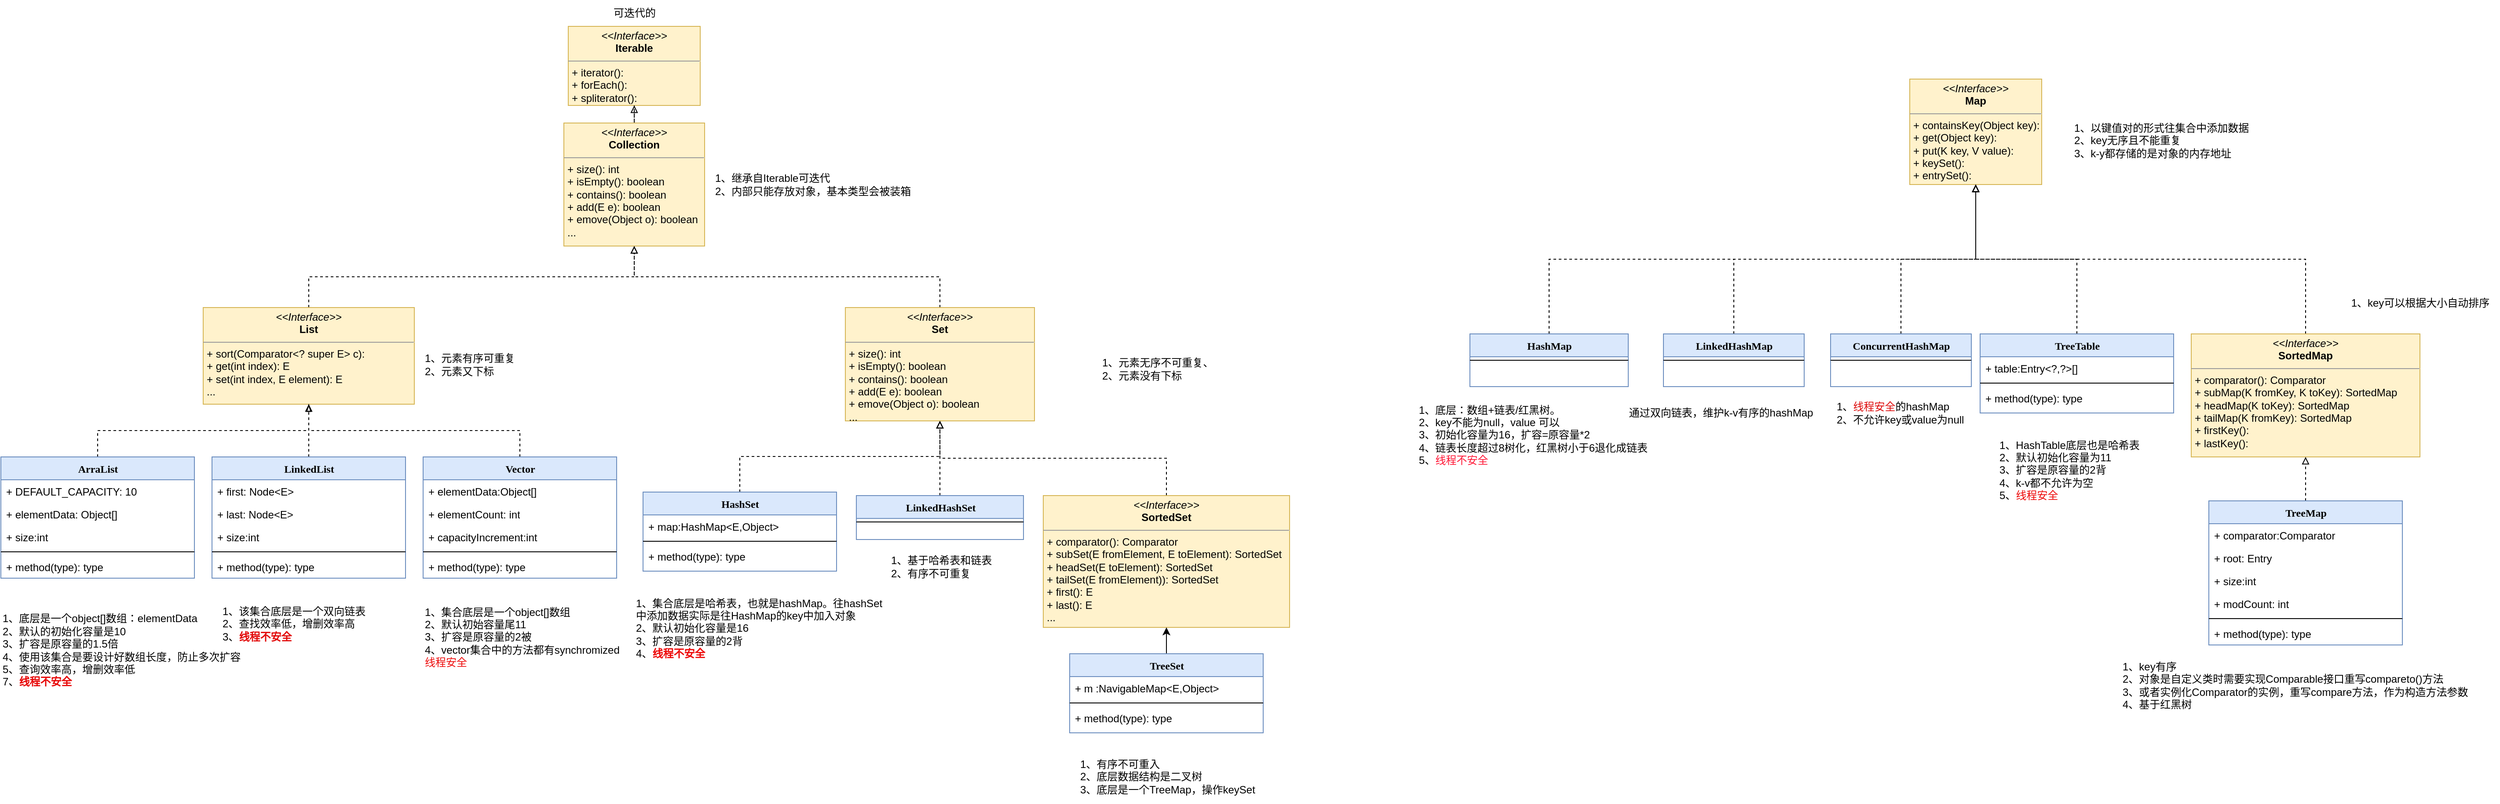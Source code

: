 <mxfile version="26.2.2">
  <diagram name="Page-1" id="6133507b-19e7-1e82-6fc7-422aa6c4b21f">
    <mxGraphModel dx="1428" dy="875" grid="1" gridSize="10" guides="1" tooltips="1" connect="1" arrows="1" fold="1" page="1" pageScale="1" pageWidth="3300" pageHeight="2339" background="none" math="0" shadow="0">
      <root>
        <mxCell id="0" />
        <mxCell id="1" parent="0" />
        <mxCell id="b94bc138ca980ef-1" value="&lt;p style=&quot;margin:0px;margin-top:4px;text-align:center;&quot;&gt;&lt;i&gt;&amp;lt;&amp;lt;Interface&amp;gt;&amp;gt;&lt;/i&gt;&lt;br&gt;&lt;b&gt;Iterable&lt;/b&gt;&lt;/p&gt;&lt;hr size=&quot;1&quot;&gt;&lt;p style=&quot;margin:0px;margin-left:4px;&quot;&gt;+ iterator():&amp;nbsp;&lt;br&gt;+ forEach():&amp;nbsp;&lt;/p&gt;&lt;p style=&quot;margin:0px;margin-left:4px;&quot;&gt;+ spliterator():&amp;nbsp;&lt;/p&gt;" style="verticalAlign=top;align=left;overflow=fill;fontSize=12;fontFamily=Helvetica;html=1;rounded=0;shadow=0;comic=0;labelBackgroundColor=none;strokeWidth=1;fillColor=#fff2cc;strokeColor=#d6b656;" parent="1" vertex="1">
          <mxGeometry x="695" y="130" width="150" height="90" as="geometry" />
        </mxCell>
        <mxCell id="3D61OEpYHQfKKpZtjFnI-2" value="可迭代的" style="text;html=1;align=center;verticalAlign=middle;resizable=0;points=[];autosize=1;strokeColor=none;fillColor=none;" vertex="1" parent="1">
          <mxGeometry x="735" y="100" width="70" height="30" as="geometry" />
        </mxCell>
        <mxCell id="3D61OEpYHQfKKpZtjFnI-4" style="edgeStyle=orthogonalEdgeStyle;rounded=0;orthogonalLoop=1;jettySize=auto;html=1;entryX=0.5;entryY=1;entryDx=0;entryDy=0;dashed=1;endArrow=block;endFill=0;" edge="1" parent="1" source="3D61OEpYHQfKKpZtjFnI-3" target="b94bc138ca980ef-1">
          <mxGeometry relative="1" as="geometry" />
        </mxCell>
        <mxCell id="3D61OEpYHQfKKpZtjFnI-3" value="&lt;p style=&quot;margin:0px;margin-top:4px;text-align:center;&quot;&gt;&lt;i&gt;&amp;lt;&amp;lt;Interface&amp;gt;&amp;gt;&lt;/i&gt;&lt;br&gt;&lt;b&gt;Collection&lt;/b&gt;&lt;/p&gt;&lt;hr size=&quot;1&quot;&gt;&lt;p style=&quot;margin:0px;margin-left:4px;&quot;&gt;&lt;span style=&quot;background-color: transparent; color: light-dark(rgb(0, 0, 0), rgb(255, 255, 255));&quot;&gt;+&amp;nbsp;size(): int&lt;/span&gt;&lt;/p&gt;&lt;p style=&quot;margin: 0px 0px 0px 4px;&quot;&gt;+&amp;nbsp;isEmpty(): boolean&lt;/p&gt;&lt;p style=&quot;margin: 0px 0px 0px 4px;&quot;&gt;+&amp;nbsp;contains():&amp;nbsp;&lt;span style=&quot;background-color: transparent; color: light-dark(rgb(0, 0, 0), rgb(255, 255, 255));&quot;&gt;boolean&lt;/span&gt;&lt;/p&gt;&lt;p style=&quot;margin: 0px 0px 0px 4px;&quot;&gt;+&amp;nbsp;add(E e):&amp;nbsp;boolean&lt;/p&gt;&lt;p style=&quot;margin: 0px 0px 0px 4px;&quot;&gt;+&amp;nbsp;emove(Object o):&amp;nbsp;boolean&lt;/p&gt;&lt;p style=&quot;margin: 0px 0px 0px 4px;&quot;&gt;...&lt;/p&gt;" style="verticalAlign=top;align=left;overflow=fill;fontSize=12;fontFamily=Helvetica;html=1;rounded=0;shadow=0;comic=0;labelBackgroundColor=none;strokeWidth=1;fillColor=#fff2cc;strokeColor=#d6b656;" vertex="1" parent="1">
          <mxGeometry x="690" y="240" width="160" height="140" as="geometry" />
        </mxCell>
        <mxCell id="3D61OEpYHQfKKpZtjFnI-53" style="edgeStyle=orthogonalEdgeStyle;rounded=0;orthogonalLoop=1;jettySize=auto;html=1;exitX=0.5;exitY=0;exitDx=0;exitDy=0;entryX=0.5;entryY=1;entryDx=0;entryDy=0;dashed=1;endArrow=block;endFill=0;" edge="1" parent="1" source="3D61OEpYHQfKKpZtjFnI-6" target="3D61OEpYHQfKKpZtjFnI-3">
          <mxGeometry relative="1" as="geometry" />
        </mxCell>
        <mxCell id="3D61OEpYHQfKKpZtjFnI-6" value="&lt;p style=&quot;margin:0px;margin-top:4px;text-align:center;&quot;&gt;&lt;i&gt;&amp;lt;&amp;lt;Interface&amp;gt;&amp;gt;&lt;/i&gt;&lt;br&gt;&lt;b&gt;List&lt;/b&gt;&lt;/p&gt;&lt;hr size=&quot;1&quot;&gt;&lt;p style=&quot;margin:0px;margin-left:4px;&quot;&gt;&lt;span style=&quot;background-color: transparent; color: light-dark(rgb(0, 0, 0), rgb(255, 255, 255));&quot;&gt;+&amp;nbsp;sort(&lt;/span&gt;&lt;span style=&quot;background-color: transparent;&quot;&gt;Comparator&amp;lt;? super E&amp;gt; c&lt;/span&gt;&lt;span style=&quot;background-color: transparent; color: light-dark(rgb(0, 0, 0), rgb(255, 255, 255));&quot;&gt;):&amp;nbsp;&lt;/span&gt;&lt;/p&gt;&lt;p style=&quot;margin: 0px 0px 0px 4px;&quot;&gt;+&amp;nbsp;get(int index): E&lt;/p&gt;&lt;p style=&quot;margin: 0px 0px 0px 4px;&quot;&gt;+ set(int index, E element):&amp;nbsp;&lt;span style=&quot;background-color: transparent; color: light-dark(rgb(0, 0, 0), rgb(255, 255, 255));&quot;&gt;E&lt;/span&gt;&lt;/p&gt;&lt;p style=&quot;margin: 0px 0px 0px 4px;&quot;&gt;...&lt;/p&gt;" style="verticalAlign=top;align=left;overflow=fill;fontSize=12;fontFamily=Helvetica;html=1;rounded=0;shadow=0;comic=0;labelBackgroundColor=none;strokeWidth=1;fillColor=#fff2cc;strokeColor=#d6b656;" vertex="1" parent="1">
          <mxGeometry x="280" y="450" width="240" height="110" as="geometry" />
        </mxCell>
        <mxCell id="3D61OEpYHQfKKpZtjFnI-50" style="edgeStyle=orthogonalEdgeStyle;rounded=0;orthogonalLoop=1;jettySize=auto;html=1;exitX=0.5;exitY=0;exitDx=0;exitDy=0;dashed=1;endArrow=block;endFill=0;" edge="1" parent="1" source="3D61OEpYHQfKKpZtjFnI-7" target="3D61OEpYHQfKKpZtjFnI-3">
          <mxGeometry relative="1" as="geometry" />
        </mxCell>
        <mxCell id="3D61OEpYHQfKKpZtjFnI-7" value="&lt;p style=&quot;margin:0px;margin-top:4px;text-align:center;&quot;&gt;&lt;i&gt;&amp;lt;&amp;lt;Interface&amp;gt;&amp;gt;&lt;/i&gt;&lt;br&gt;&lt;b&gt;Set&lt;/b&gt;&lt;/p&gt;&lt;hr size=&quot;1&quot;&gt;&lt;p style=&quot;margin: 0px 0px 0px 4px;&quot;&gt;&lt;span style=&quot;background-color: transparent; color: light-dark(rgb(0, 0, 0), rgb(255, 255, 255));&quot;&gt;+&amp;nbsp;size(): int&lt;/span&gt;&lt;/p&gt;&lt;p style=&quot;margin: 0px 0px 0px 4px;&quot;&gt;+&amp;nbsp;isEmpty(): boolean&lt;/p&gt;&lt;p style=&quot;margin: 0px 0px 0px 4px;&quot;&gt;+&amp;nbsp;contains():&amp;nbsp;&lt;span style=&quot;background-color: transparent; color: light-dark(rgb(0, 0, 0), rgb(255, 255, 255));&quot;&gt;boolean&lt;/span&gt;&lt;/p&gt;&lt;p style=&quot;margin: 0px 0px 0px 4px;&quot;&gt;+&amp;nbsp;add(E e):&amp;nbsp;boolean&lt;/p&gt;&lt;p style=&quot;margin: 0px 0px 0px 4px;&quot;&gt;+&amp;nbsp;emove(Object o):&amp;nbsp;boolean&lt;/p&gt;&lt;p style=&quot;margin: 0px 0px 0px 4px;&quot;&gt;...&lt;/p&gt;" style="verticalAlign=top;align=left;overflow=fill;fontSize=12;fontFamily=Helvetica;html=1;rounded=0;shadow=0;comic=0;labelBackgroundColor=none;strokeWidth=1;fillColor=#fff2cc;strokeColor=#d6b656;" vertex="1" parent="1">
          <mxGeometry x="1010" y="450" width="215" height="129" as="geometry" />
        </mxCell>
        <mxCell id="3D61OEpYHQfKKpZtjFnI-64" style="edgeStyle=orthogonalEdgeStyle;rounded=0;orthogonalLoop=1;jettySize=auto;html=1;exitX=0.5;exitY=0;exitDx=0;exitDy=0;entryX=0.5;entryY=1;entryDx=0;entryDy=0;dashed=1;endArrow=blockThin;endFill=0;" edge="1" parent="1" source="3D61OEpYHQfKKpZtjFnI-16" target="3D61OEpYHQfKKpZtjFnI-6">
          <mxGeometry relative="1" as="geometry" />
        </mxCell>
        <mxCell id="3D61OEpYHQfKKpZtjFnI-16" value="ArraList" style="swimlane;html=1;fontStyle=1;align=center;verticalAlign=top;childLayout=stackLayout;horizontal=1;startSize=26;horizontalStack=0;resizeParent=1;resizeLast=0;collapsible=1;marginBottom=0;swimlaneFillColor=#ffffff;rounded=0;shadow=0;comic=0;labelBackgroundColor=none;strokeWidth=1;fillColor=#dae8fc;fontFamily=Verdana;fontSize=12;strokeColor=#6c8ebf;" vertex="1" parent="1">
          <mxGeometry x="50" y="620" width="220" height="138" as="geometry" />
        </mxCell>
        <mxCell id="3D61OEpYHQfKKpZtjFnI-17" value="+ DEFAULT_CAPACITY: 10" style="text;html=1;strokeColor=none;fillColor=none;align=left;verticalAlign=top;spacingLeft=4;spacingRight=4;whiteSpace=wrap;overflow=hidden;rotatable=0;points=[[0,0.5],[1,0.5]];portConstraint=eastwest;" vertex="1" parent="3D61OEpYHQfKKpZtjFnI-16">
          <mxGeometry y="26" width="220" height="26" as="geometry" />
        </mxCell>
        <mxCell id="3D61OEpYHQfKKpZtjFnI-18" value="+ elementData: Object[]" style="text;html=1;strokeColor=none;fillColor=none;align=left;verticalAlign=top;spacingLeft=4;spacingRight=4;whiteSpace=wrap;overflow=hidden;rotatable=0;points=[[0,0.5],[1,0.5]];portConstraint=eastwest;" vertex="1" parent="3D61OEpYHQfKKpZtjFnI-16">
          <mxGeometry y="52" width="220" height="26" as="geometry" />
        </mxCell>
        <mxCell id="3D61OEpYHQfKKpZtjFnI-67" value="+&amp;nbsp;size:int&amp;nbsp;" style="text;html=1;strokeColor=none;fillColor=none;align=left;verticalAlign=top;spacingLeft=4;spacingRight=4;whiteSpace=wrap;overflow=hidden;rotatable=0;points=[[0,0.5],[1,0.5]];portConstraint=eastwest;" vertex="1" parent="3D61OEpYHQfKKpZtjFnI-16">
          <mxGeometry y="78" width="220" height="26" as="geometry" />
        </mxCell>
        <mxCell id="3D61OEpYHQfKKpZtjFnI-19" value="" style="line;html=1;strokeWidth=1;fillColor=none;align=left;verticalAlign=middle;spacingTop=-1;spacingLeft=3;spacingRight=3;rotatable=0;labelPosition=right;points=[];portConstraint=eastwest;" vertex="1" parent="3D61OEpYHQfKKpZtjFnI-16">
          <mxGeometry y="104" width="220" height="8" as="geometry" />
        </mxCell>
        <mxCell id="3D61OEpYHQfKKpZtjFnI-20" value="+ method(type): type" style="text;html=1;strokeColor=none;fillColor=none;align=left;verticalAlign=top;spacingLeft=4;spacingRight=4;whiteSpace=wrap;overflow=hidden;rotatable=0;points=[[0,0.5],[1,0.5]];portConstraint=eastwest;" vertex="1" parent="3D61OEpYHQfKKpZtjFnI-16">
          <mxGeometry y="112" width="220" height="26" as="geometry" />
        </mxCell>
        <mxCell id="3D61OEpYHQfKKpZtjFnI-74" style="edgeStyle=orthogonalEdgeStyle;rounded=0;orthogonalLoop=1;jettySize=auto;html=1;exitX=0.5;exitY=0;exitDx=0;exitDy=0;entryX=0.5;entryY=1;entryDx=0;entryDy=0;dashed=1;endArrow=blockThin;endFill=0;" edge="1" parent="1" source="3D61OEpYHQfKKpZtjFnI-68" target="3D61OEpYHQfKKpZtjFnI-6">
          <mxGeometry relative="1" as="geometry" />
        </mxCell>
        <mxCell id="3D61OEpYHQfKKpZtjFnI-68" value="LinkedList" style="swimlane;html=1;fontStyle=1;align=center;verticalAlign=top;childLayout=stackLayout;horizontal=1;startSize=26;horizontalStack=0;resizeParent=1;resizeLast=0;collapsible=1;marginBottom=0;swimlaneFillColor=#ffffff;rounded=0;shadow=0;comic=0;labelBackgroundColor=none;strokeWidth=1;fillColor=#dae8fc;fontFamily=Verdana;fontSize=12;strokeColor=#6c8ebf;" vertex="1" parent="1">
          <mxGeometry x="290" y="620" width="220" height="138" as="geometry" />
        </mxCell>
        <mxCell id="3D61OEpYHQfKKpZtjFnI-69" value="+ first: Node&amp;lt;E&amp;gt;" style="text;html=1;strokeColor=none;fillColor=none;align=left;verticalAlign=top;spacingLeft=4;spacingRight=4;whiteSpace=wrap;overflow=hidden;rotatable=0;points=[[0,0.5],[1,0.5]];portConstraint=eastwest;" vertex="1" parent="3D61OEpYHQfKKpZtjFnI-68">
          <mxGeometry y="26" width="220" height="26" as="geometry" />
        </mxCell>
        <mxCell id="3D61OEpYHQfKKpZtjFnI-70" value="+ last: Node&amp;lt;E&amp;gt;" style="text;html=1;strokeColor=none;fillColor=none;align=left;verticalAlign=top;spacingLeft=4;spacingRight=4;whiteSpace=wrap;overflow=hidden;rotatable=0;points=[[0,0.5],[1,0.5]];portConstraint=eastwest;" vertex="1" parent="3D61OEpYHQfKKpZtjFnI-68">
          <mxGeometry y="52" width="220" height="26" as="geometry" />
        </mxCell>
        <mxCell id="3D61OEpYHQfKKpZtjFnI-71" value="+&amp;nbsp;size:int&amp;nbsp;" style="text;html=1;strokeColor=none;fillColor=none;align=left;verticalAlign=top;spacingLeft=4;spacingRight=4;whiteSpace=wrap;overflow=hidden;rotatable=0;points=[[0,0.5],[1,0.5]];portConstraint=eastwest;" vertex="1" parent="3D61OEpYHQfKKpZtjFnI-68">
          <mxGeometry y="78" width="220" height="26" as="geometry" />
        </mxCell>
        <mxCell id="3D61OEpYHQfKKpZtjFnI-72" value="" style="line;html=1;strokeWidth=1;fillColor=none;align=left;verticalAlign=middle;spacingTop=-1;spacingLeft=3;spacingRight=3;rotatable=0;labelPosition=right;points=[];portConstraint=eastwest;" vertex="1" parent="3D61OEpYHQfKKpZtjFnI-68">
          <mxGeometry y="104" width="220" height="8" as="geometry" />
        </mxCell>
        <mxCell id="3D61OEpYHQfKKpZtjFnI-73" value="+ method(type): type" style="text;html=1;strokeColor=none;fillColor=none;align=left;verticalAlign=top;spacingLeft=4;spacingRight=4;whiteSpace=wrap;overflow=hidden;rotatable=0;points=[[0,0.5],[1,0.5]];portConstraint=eastwest;" vertex="1" parent="3D61OEpYHQfKKpZtjFnI-68">
          <mxGeometry y="112" width="220" height="26" as="geometry" />
        </mxCell>
        <mxCell id="3D61OEpYHQfKKpZtjFnI-81" style="edgeStyle=orthogonalEdgeStyle;rounded=0;orthogonalLoop=1;jettySize=auto;html=1;exitX=0.5;exitY=0;exitDx=0;exitDy=0;entryX=0.5;entryY=1;entryDx=0;entryDy=0;dashed=1;endArrow=block;endFill=0;" edge="1" parent="1" source="3D61OEpYHQfKKpZtjFnI-75" target="3D61OEpYHQfKKpZtjFnI-6">
          <mxGeometry relative="1" as="geometry" />
        </mxCell>
        <mxCell id="3D61OEpYHQfKKpZtjFnI-75" value="Vector" style="swimlane;html=1;fontStyle=1;align=center;verticalAlign=top;childLayout=stackLayout;horizontal=1;startSize=26;horizontalStack=0;resizeParent=1;resizeLast=0;collapsible=1;marginBottom=0;swimlaneFillColor=#ffffff;rounded=0;shadow=0;comic=0;labelBackgroundColor=none;strokeWidth=1;fillColor=#dae8fc;fontFamily=Verdana;fontSize=12;strokeColor=#6c8ebf;" vertex="1" parent="1">
          <mxGeometry x="530" y="620" width="220" height="138" as="geometry" />
        </mxCell>
        <mxCell id="3D61OEpYHQfKKpZtjFnI-76" value="+ elementData:Object[]" style="text;html=1;strokeColor=none;fillColor=none;align=left;verticalAlign=top;spacingLeft=4;spacingRight=4;whiteSpace=wrap;overflow=hidden;rotatable=0;points=[[0,0.5],[1,0.5]];portConstraint=eastwest;" vertex="1" parent="3D61OEpYHQfKKpZtjFnI-75">
          <mxGeometry y="26" width="220" height="26" as="geometry" />
        </mxCell>
        <mxCell id="3D61OEpYHQfKKpZtjFnI-77" value="+ elementCount: int" style="text;html=1;strokeColor=none;fillColor=none;align=left;verticalAlign=top;spacingLeft=4;spacingRight=4;whiteSpace=wrap;overflow=hidden;rotatable=0;points=[[0,0.5],[1,0.5]];portConstraint=eastwest;" vertex="1" parent="3D61OEpYHQfKKpZtjFnI-75">
          <mxGeometry y="52" width="220" height="26" as="geometry" />
        </mxCell>
        <mxCell id="3D61OEpYHQfKKpZtjFnI-78" value="+&amp;nbsp;capacityIncrement:int&amp;nbsp;" style="text;html=1;strokeColor=none;fillColor=none;align=left;verticalAlign=top;spacingLeft=4;spacingRight=4;whiteSpace=wrap;overflow=hidden;rotatable=0;points=[[0,0.5],[1,0.5]];portConstraint=eastwest;" vertex="1" parent="3D61OEpYHQfKKpZtjFnI-75">
          <mxGeometry y="78" width="220" height="26" as="geometry" />
        </mxCell>
        <mxCell id="3D61OEpYHQfKKpZtjFnI-79" value="" style="line;html=1;strokeWidth=1;fillColor=none;align=left;verticalAlign=middle;spacingTop=-1;spacingLeft=3;spacingRight=3;rotatable=0;labelPosition=right;points=[];portConstraint=eastwest;" vertex="1" parent="3D61OEpYHQfKKpZtjFnI-75">
          <mxGeometry y="104" width="220" height="8" as="geometry" />
        </mxCell>
        <mxCell id="3D61OEpYHQfKKpZtjFnI-80" value="+ method(type): type" style="text;html=1;strokeColor=none;fillColor=none;align=left;verticalAlign=top;spacingLeft=4;spacingRight=4;whiteSpace=wrap;overflow=hidden;rotatable=0;points=[[0,0.5],[1,0.5]];portConstraint=eastwest;" vertex="1" parent="3D61OEpYHQfKKpZtjFnI-75">
          <mxGeometry y="112" width="220" height="26" as="geometry" />
        </mxCell>
        <mxCell id="3D61OEpYHQfKKpZtjFnI-110" style="edgeStyle=orthogonalEdgeStyle;rounded=0;orthogonalLoop=1;jettySize=auto;html=1;exitX=0.5;exitY=0;exitDx=0;exitDy=0;entryX=0.5;entryY=1;entryDx=0;entryDy=0;dashed=1;endArrow=block;endFill=0;" edge="1" parent="1" source="3D61OEpYHQfKKpZtjFnI-82" target="3D61OEpYHQfKKpZtjFnI-7">
          <mxGeometry relative="1" as="geometry" />
        </mxCell>
        <mxCell id="3D61OEpYHQfKKpZtjFnI-82" value="HashSet" style="swimlane;html=1;fontStyle=1;align=center;verticalAlign=top;childLayout=stackLayout;horizontal=1;startSize=26;horizontalStack=0;resizeParent=1;resizeLast=0;collapsible=1;marginBottom=0;swimlaneFillColor=#ffffff;rounded=0;shadow=0;comic=0;labelBackgroundColor=none;strokeWidth=1;fillColor=#dae8fc;fontFamily=Verdana;fontSize=12;strokeColor=#6c8ebf;" vertex="1" parent="1">
          <mxGeometry x="780" y="660" width="220" height="90" as="geometry" />
        </mxCell>
        <mxCell id="3D61OEpYHQfKKpZtjFnI-83" value="+ map:HashMap&amp;lt;E,Object&amp;gt;" style="text;html=1;strokeColor=none;fillColor=none;align=left;verticalAlign=top;spacingLeft=4;spacingRight=4;whiteSpace=wrap;overflow=hidden;rotatable=0;points=[[0,0.5],[1,0.5]];portConstraint=eastwest;" vertex="1" parent="3D61OEpYHQfKKpZtjFnI-82">
          <mxGeometry y="26" width="220" height="26" as="geometry" />
        </mxCell>
        <mxCell id="3D61OEpYHQfKKpZtjFnI-86" value="" style="line;html=1;strokeWidth=1;fillColor=none;align=left;verticalAlign=middle;spacingTop=-1;spacingLeft=3;spacingRight=3;rotatable=0;labelPosition=right;points=[];portConstraint=eastwest;" vertex="1" parent="3D61OEpYHQfKKpZtjFnI-82">
          <mxGeometry y="52" width="220" height="8" as="geometry" />
        </mxCell>
        <mxCell id="3D61OEpYHQfKKpZtjFnI-87" value="+ method(type): type" style="text;html=1;strokeColor=none;fillColor=none;align=left;verticalAlign=top;spacingLeft=4;spacingRight=4;whiteSpace=wrap;overflow=hidden;rotatable=0;points=[[0,0.5],[1,0.5]];portConstraint=eastwest;" vertex="1" parent="3D61OEpYHQfKKpZtjFnI-82">
          <mxGeometry y="60" width="220" height="26" as="geometry" />
        </mxCell>
        <mxCell id="3D61OEpYHQfKKpZtjFnI-94" style="edgeStyle=orthogonalEdgeStyle;rounded=0;orthogonalLoop=1;jettySize=auto;html=1;exitX=0.5;exitY=0;exitDx=0;exitDy=0;entryX=0.5;entryY=1;entryDx=0;entryDy=0;dashed=1;endArrow=block;endFill=0;" edge="1" parent="1" source="3D61OEpYHQfKKpZtjFnI-91" target="3D61OEpYHQfKKpZtjFnI-7">
          <mxGeometry relative="1" as="geometry" />
        </mxCell>
        <mxCell id="3D61OEpYHQfKKpZtjFnI-91" value="&lt;p style=&quot;margin:0px;margin-top:4px;text-align:center;&quot;&gt;&lt;i&gt;&amp;lt;&amp;lt;Interface&amp;gt;&amp;gt;&lt;/i&gt;&lt;br&gt;&lt;b&gt;SortedSet&lt;/b&gt;&lt;/p&gt;&lt;hr size=&quot;1&quot;&gt;&lt;p style=&quot;margin: 0px 0px 0px 4px;&quot;&gt;&lt;span style=&quot;background-color: transparent; color: light-dark(rgb(0, 0, 0), rgb(255, 255, 255));&quot;&gt;+ comparator():&amp;nbsp;&lt;/span&gt;&lt;span style=&quot;background-color: transparent;&quot;&gt;Comparator&lt;/span&gt;&lt;/p&gt;&lt;p style=&quot;margin: 0px 0px 0px 4px;&quot;&gt;+&amp;nbsp;subSet(E fromElement, E toElement): SortedSet&lt;/p&gt;&lt;p style=&quot;margin: 0px 0px 0px 4px;&quot;&gt;+&amp;nbsp;headSet(E toElement):&amp;nbsp;&lt;span style=&quot;background-color: transparent;&quot;&gt;SortedSet&lt;/span&gt;&lt;/p&gt;&lt;p style=&quot;margin: 0px 0px 0px 4px;&quot;&gt;+&amp;nbsp;tailSet(E fromElement)):&amp;nbsp;&lt;span style=&quot;background-color: transparent; color: light-dark(rgb(0, 0, 0), rgb(255, 255, 255));&quot;&gt;SortedSet&lt;/span&gt;&lt;/p&gt;&lt;p style=&quot;margin: 0px 0px 0px 4px;&quot;&gt;+&amp;nbsp;first():&amp;nbsp;E&lt;/p&gt;&lt;p style=&quot;margin: 0px 0px 0px 4px;&quot;&gt;+&amp;nbsp;last():&amp;nbsp;&lt;span style=&quot;background-color: transparent; color: light-dark(rgb(0, 0, 0), rgb(255, 255, 255));&quot;&gt;E&lt;/span&gt;&lt;/p&gt;&lt;p style=&quot;margin: 0px 0px 0px 4px;&quot;&gt;...&lt;/p&gt;" style="verticalAlign=top;align=left;overflow=fill;fontSize=12;fontFamily=Helvetica;html=1;rounded=0;shadow=0;comic=0;labelBackgroundColor=none;strokeWidth=1;fillColor=#fff2cc;strokeColor=#d6b656;" vertex="1" parent="1">
          <mxGeometry x="1235" y="664" width="280" height="150" as="geometry" />
        </mxCell>
        <mxCell id="3D61OEpYHQfKKpZtjFnI-99" style="edgeStyle=orthogonalEdgeStyle;rounded=0;orthogonalLoop=1;jettySize=auto;html=1;exitX=0.5;exitY=0;exitDx=0;exitDy=0;entryX=0.5;entryY=1;entryDx=0;entryDy=0;" edge="1" parent="1" source="3D61OEpYHQfKKpZtjFnI-95" target="3D61OEpYHQfKKpZtjFnI-91">
          <mxGeometry relative="1" as="geometry" />
        </mxCell>
        <mxCell id="3D61OEpYHQfKKpZtjFnI-95" value="TreeSet" style="swimlane;html=1;fontStyle=1;align=center;verticalAlign=top;childLayout=stackLayout;horizontal=1;startSize=26;horizontalStack=0;resizeParent=1;resizeLast=0;collapsible=1;marginBottom=0;swimlaneFillColor=#ffffff;rounded=0;shadow=0;comic=0;labelBackgroundColor=none;strokeWidth=1;fillColor=#dae8fc;fontFamily=Verdana;fontSize=12;strokeColor=#6c8ebf;" vertex="1" parent="1">
          <mxGeometry x="1265" y="844" width="220" height="90" as="geometry" />
        </mxCell>
        <mxCell id="3D61OEpYHQfKKpZtjFnI-96" value="+&amp;nbsp;m&amp;nbsp;&lt;span style=&quot;color: rgba(0, 0, 0, 0); font-family: monospace; font-size: 0px; text-wrap-mode: nowrap;&quot;&gt;%3CmxGraphModel%3E%3Croot%3E%3CmxCell%20id%3D%220%22%2F%3E%3CmxCell%20id%3D%221%22%20parent%3D%220%22%2F%3E%3CmxCell%20id%3D%222%22%20value%3D%22HashSet%22%20style%3D%22swimlane%3Bhtml%3D1%3BfontStyle%3D1%3Balign%3Dcenter%3BverticalAlign%3Dtop%3BchildLayout%3DstackLayout%3Bhorizontal%3D1%3BstartSize%3D26%3BhorizontalStack%3D0%3BresizeParent%3D1%3BresizeLast%3D0%3Bcollapsible%3D1%3BmarginBottom%3D0%3BswimlaneFillColor%3D%23ffffff%3Brounded%3D0%3Bshadow%3D0%3Bcomic%3D0%3BlabelBackgroundColor%3Dnone%3BstrokeWidth%3D1%3BfillColor%3D%23dae8fc%3BfontFamily%3DVerdana%3BfontSize%3D12%3BstrokeColor%3D%236c8ebf%3B%22%20vertex%3D%221%22%20parent%3D%221%22%3E%3CmxGeometry%20x%3D%22890%22%20y%3D%22660%22%20width%3D%22220%22%20height%3D%2290%22%20as%3D%22geometry%22%2F%3E%3C%2FmxCell%3E%3CmxCell%20id%3D%223%22%20value%3D%22%2B%20map%3AHashMap%26amp%3Blt%3BE%2CObject%26amp%3Bgt%3B%22%20style%3D%22text%3Bhtml%3D1%3BstrokeColor%3Dnone%3BfillColor%3Dnone%3Balign%3Dleft%3BverticalAlign%3Dtop%3BspacingLeft%3D4%3BspacingRight%3D4%3BwhiteSpace%3Dwrap%3Boverflow%3Dhidden%3Brotatable%3D0%3Bpoints%3D%5B%5B0%2C0.5%5D%2C%5B1%2C0.5%5D%5D%3BportConstraint%3Deastwest%3B%22%20vertex%3D%221%22%20parent%3D%222%22%3E%3CmxGeometry%20y%3D%2226%22%20width%3D%22220%22%20height%3D%2226%22%20as%3D%22geometry%22%2F%3E%3C%2FmxCell%3E%3CmxCell%20id%3D%224%22%20value%3D%22%22%20style%3D%22line%3Bhtml%3D1%3BstrokeWidth%3D1%3BfillColor%3Dnone%3Balign%3Dleft%3BverticalAlign%3Dmiddle%3BspacingTop%3D-1%3BspacingLeft%3D3%3BspacingRight%3D3%3Brotatable%3D0%3BlabelPosition%3Dright%3Bpoints%3D%5B%5D%3BportConstraint%3Deastwest%3B%22%20vertex%3D%221%22%20parent%3D%222%22%3E%3CmxGeometry%20y%3D%2252%22%20width%3D%22220%22%20height%3D%228%22%20as%3D%22geometry%22%2F%3E%3C%2FmxCell%3E%3CmxCell%20id%3D%225%22%20value%3D%22%2B%20method(type)%3A%20type%22%20style%3D%22text%3Bhtml%3D1%3BstrokeColor%3Dnone%3BfillColor%3Dnone%3Balign%3Dleft%3BverticalAlign%3Dtop%3BspacingLeft%3D4%3BspacingRight%3D4%3BwhiteSpace%3Dwrap%3Boverflow%3Dhidden%3Brotatable%3D0%3Bpoints%3D%5B%5B0%2C0.5%5D%2C%5B1%2C0.5%5D%5D%3BportConstraint%3Deastwest%3B%22%20vertex%3D%221%22%20parent%3D%222%22%3E%3CmxGeometry%20y%3D%2260%22%20width%3D%22220%22%20height%3D%2226%22%20as%3D%22geometry%22%2F%3E%3C%2FmxCell%3E%3C%2Froot%3E%3C%2FmxGraphModel%3E&lt;/span&gt;:NavigableMap&amp;lt;E,Object&amp;gt;" style="text;html=1;strokeColor=none;fillColor=none;align=left;verticalAlign=top;spacingLeft=4;spacingRight=4;whiteSpace=wrap;overflow=hidden;rotatable=0;points=[[0,0.5],[1,0.5]];portConstraint=eastwest;" vertex="1" parent="3D61OEpYHQfKKpZtjFnI-95">
          <mxGeometry y="26" width="220" height="26" as="geometry" />
        </mxCell>
        <mxCell id="3D61OEpYHQfKKpZtjFnI-97" value="" style="line;html=1;strokeWidth=1;fillColor=none;align=left;verticalAlign=middle;spacingTop=-1;spacingLeft=3;spacingRight=3;rotatable=0;labelPosition=right;points=[];portConstraint=eastwest;" vertex="1" parent="3D61OEpYHQfKKpZtjFnI-95">
          <mxGeometry y="52" width="220" height="8" as="geometry" />
        </mxCell>
        <mxCell id="3D61OEpYHQfKKpZtjFnI-98" value="+ method(type): type" style="text;html=1;strokeColor=none;fillColor=none;align=left;verticalAlign=top;spacingLeft=4;spacingRight=4;whiteSpace=wrap;overflow=hidden;rotatable=0;points=[[0,0.5],[1,0.5]];portConstraint=eastwest;" vertex="1" parent="3D61OEpYHQfKKpZtjFnI-95">
          <mxGeometry y="60" width="220" height="26" as="geometry" />
        </mxCell>
        <mxCell id="3D61OEpYHQfKKpZtjFnI-100" value="1、继承自Iterable可迭代&lt;div&gt;2、内部只能存放对象，基本类型会被装箱&lt;/div&gt;" style="text;html=1;align=left;verticalAlign=middle;resizable=0;points=[];autosize=1;strokeColor=none;fillColor=none;" vertex="1" parent="1">
          <mxGeometry x="860" y="290" width="250" height="40" as="geometry" />
        </mxCell>
        <mxCell id="3D61OEpYHQfKKpZtjFnI-101" value="1、元素有序可重复&lt;div&gt;2、元素又下标&lt;/div&gt;" style="text;html=1;align=left;verticalAlign=middle;resizable=0;points=[];autosize=1;strokeColor=none;fillColor=none;" vertex="1" parent="1">
          <mxGeometry x="530" y="494.5" width="130" height="40" as="geometry" />
        </mxCell>
        <mxCell id="3D61OEpYHQfKKpZtjFnI-103" value="1、底层是一个object[]数组：&lt;span style=&quot;text-wrap-mode: wrap;&quot;&gt;elementData&lt;/span&gt;&lt;div&gt;&lt;span style=&quot;text-wrap-mode: wrap;&quot;&gt;2、默认的初始化容量是10&lt;/span&gt;&lt;/div&gt;&lt;div&gt;&lt;span style=&quot;text-wrap-mode: wrap;&quot;&gt;3、扩容是原容量的1.5倍&lt;/span&gt;&lt;/div&gt;&lt;div&gt;&lt;span style=&quot;text-wrap-mode: wrap;&quot;&gt;4、使用该集合是要设计好数组长度，防止多次扩容&lt;/span&gt;&lt;/div&gt;&lt;div&gt;&lt;span style=&quot;text-wrap-mode: wrap;&quot;&gt;5、查询效率高，增删效率低&lt;/span&gt;&lt;/div&gt;&lt;div&gt;&lt;span style=&quot;text-wrap-mode: wrap;&quot;&gt;7、&lt;b&gt;&lt;font style=&quot;color: light-dark(rgb(231, 4, 4), rgb(237, 237, 237));&quot;&gt;线程不安全&lt;/font&gt;&lt;/b&gt;&lt;/span&gt;&lt;/div&gt;" style="text;html=1;align=left;verticalAlign=middle;resizable=0;points=[];autosize=1;strokeColor=none;fillColor=none;" vertex="1" parent="1">
          <mxGeometry x="50" y="790" width="290" height="100" as="geometry" />
        </mxCell>
        <mxCell id="3D61OEpYHQfKKpZtjFnI-104" value="1、该集合底层是一个双向链表&lt;div&gt;2、查找效率低，增删效率高&lt;/div&gt;&lt;div&gt;3、&lt;b&gt;&lt;font style=&quot;color: light-dark(rgb(226, 8, 8), rgb(237, 237, 237));&quot;&gt;线程不安全&lt;/font&gt;&lt;/b&gt;&lt;/div&gt;" style="text;html=1;align=left;verticalAlign=middle;resizable=0;points=[];autosize=1;strokeColor=none;fillColor=none;" vertex="1" parent="1">
          <mxGeometry x="300" y="780" width="190" height="60" as="geometry" />
        </mxCell>
        <mxCell id="3D61OEpYHQfKKpZtjFnI-105" value="1、集合底层是一个object[]数组&lt;div&gt;2、默认初始容量尾11&lt;/div&gt;&lt;div&gt;3、扩容是原容量的2被&lt;/div&gt;&lt;div&gt;4、vector集合中的方法都有synchromized&lt;/div&gt;&lt;div&gt;&lt;font style=&quot;color: light-dark(rgb(237, 12, 12), rgb(237, 237, 237));&quot;&gt;线程安全&lt;/font&gt;&lt;/div&gt;" style="text;html=1;align=left;verticalAlign=middle;resizable=0;points=[];autosize=1;strokeColor=none;fillColor=none;" vertex="1" parent="1">
          <mxGeometry x="530" y="780" width="240" height="90" as="geometry" />
        </mxCell>
        <mxCell id="3D61OEpYHQfKKpZtjFnI-106" value="1、集合底层是哈希表，也就是hashMap。往hashSet&lt;div&gt;中添加数据实际是往HashMap的key中加入对象&lt;/div&gt;&lt;div&gt;2、默认初始化容量是16&lt;/div&gt;&lt;div&gt;3、扩容是原容量的2背&lt;/div&gt;&lt;div&gt;4、&lt;b&gt;&lt;font style=&quot;color: light-dark(rgb(237, 7, 7), rgb(237, 237, 237));&quot;&gt;线程不安全&lt;/font&gt;&lt;/b&gt;&lt;/div&gt;" style="text;html=1;align=left;verticalAlign=middle;resizable=0;points=[];autosize=1;strokeColor=none;fillColor=none;" vertex="1" parent="1">
          <mxGeometry x="770" y="770" width="300" height="90" as="geometry" />
        </mxCell>
        <mxCell id="3D61OEpYHQfKKpZtjFnI-107" value="1、元素无序不可重复、&lt;div&gt;2、元素没有下标&lt;/div&gt;" style="text;html=1;align=left;verticalAlign=middle;resizable=0;points=[];autosize=1;strokeColor=none;fillColor=none;" vertex="1" parent="1">
          <mxGeometry x="1300" y="500" width="150" height="40" as="geometry" />
        </mxCell>
        <mxCell id="3D61OEpYHQfKKpZtjFnI-109" value="1、有序不可重入&lt;div&gt;2、底层数据结构是二叉树&lt;/div&gt;&lt;div&gt;3、底层是一个TreeMap，操作keySet&lt;/div&gt;" style="text;html=1;align=left;verticalAlign=middle;resizable=0;points=[];autosize=1;strokeColor=none;fillColor=none;" vertex="1" parent="1">
          <mxGeometry x="1275" y="954" width="220" height="60" as="geometry" />
        </mxCell>
        <mxCell id="3D61OEpYHQfKKpZtjFnI-111" value="&lt;p style=&quot;margin:0px;margin-top:4px;text-align:center;&quot;&gt;&lt;i&gt;&amp;lt;&amp;lt;Interface&amp;gt;&amp;gt;&lt;/i&gt;&lt;br&gt;&lt;b&gt;Map&lt;/b&gt;&lt;/p&gt;&lt;hr size=&quot;1&quot;&gt;&lt;p style=&quot;margin:0px;margin-left:4px;&quot;&gt;+ containsKey(Object key):&amp;nbsp;&lt;br&gt;+ get(Object key):&amp;nbsp;&lt;/p&gt;&lt;p style=&quot;margin:0px;margin-left:4px;&quot;&gt;+ put(K key, V value):&amp;nbsp;&lt;/p&gt;&lt;p style=&quot;margin:0px;margin-left:4px;&quot;&gt;+&amp;nbsp;keySet():&lt;/p&gt;&lt;p style=&quot;margin:0px;margin-left:4px;&quot;&gt;+&amp;nbsp;entrySet():&lt;/p&gt;" style="verticalAlign=top;align=left;overflow=fill;fontSize=12;fontFamily=Helvetica;html=1;rounded=0;shadow=0;comic=0;labelBackgroundColor=none;strokeWidth=1;fillColor=#fff2cc;strokeColor=#d6b656;" vertex="1" parent="1">
          <mxGeometry x="2220" y="190" width="150" height="120" as="geometry" />
        </mxCell>
        <mxCell id="3D61OEpYHQfKKpZtjFnI-116" style="edgeStyle=orthogonalEdgeStyle;rounded=0;orthogonalLoop=1;jettySize=auto;html=1;exitX=0.5;exitY=0;exitDx=0;exitDy=0;entryX=0.5;entryY=1;entryDx=0;entryDy=0;dashed=1;endArrow=block;endFill=0;" edge="1" parent="1" source="3D61OEpYHQfKKpZtjFnI-112" target="3D61OEpYHQfKKpZtjFnI-111">
          <mxGeometry relative="1" as="geometry" />
        </mxCell>
        <mxCell id="3D61OEpYHQfKKpZtjFnI-112" value="HashMap" style="swimlane;html=1;fontStyle=1;align=center;verticalAlign=top;childLayout=stackLayout;horizontal=1;startSize=26;horizontalStack=0;resizeParent=1;resizeLast=0;collapsible=1;marginBottom=0;swimlaneFillColor=#ffffff;rounded=0;shadow=0;comic=0;labelBackgroundColor=none;strokeWidth=1;fillColor=#dae8fc;fontFamily=Verdana;fontSize=12;strokeColor=#6c8ebf;" vertex="1" parent="1">
          <mxGeometry x="1720" y="480" width="180" height="60" as="geometry" />
        </mxCell>
        <mxCell id="3D61OEpYHQfKKpZtjFnI-114" value="" style="line;html=1;strokeWidth=1;fillColor=none;align=left;verticalAlign=middle;spacingTop=-1;spacingLeft=3;spacingRight=3;rotatable=0;labelPosition=right;points=[];portConstraint=eastwest;" vertex="1" parent="3D61OEpYHQfKKpZtjFnI-112">
          <mxGeometry y="26" width="180" height="8" as="geometry" />
        </mxCell>
        <mxCell id="3D61OEpYHQfKKpZtjFnI-125" style="edgeStyle=orthogonalEdgeStyle;rounded=0;orthogonalLoop=1;jettySize=auto;html=1;exitX=0.5;exitY=0;exitDx=0;exitDy=0;dashed=1;endArrow=block;endFill=0;" edge="1" parent="1" source="3D61OEpYHQfKKpZtjFnI-121" target="3D61OEpYHQfKKpZtjFnI-111">
          <mxGeometry relative="1" as="geometry" />
        </mxCell>
        <mxCell id="3D61OEpYHQfKKpZtjFnI-121" value="&lt;p style=&quot;margin:0px;margin-top:4px;text-align:center;&quot;&gt;&lt;i&gt;&amp;lt;&amp;lt;Interface&amp;gt;&amp;gt;&lt;/i&gt;&lt;br&gt;&lt;b&gt;SortedMap&lt;/b&gt;&lt;/p&gt;&lt;hr size=&quot;1&quot;&gt;&lt;p style=&quot;margin:0px;margin-left:4px;&quot;&gt;+ comparator():&amp;nbsp;Comparator&lt;br&gt;+ subMap(K fromKey, K toKey):&amp;nbsp;SortedMap&lt;/p&gt;&lt;p style=&quot;margin:0px;margin-left:4px;&quot;&gt;+ headMap(K toKey):&amp;nbsp;SortedMap&lt;/p&gt;&lt;p style=&quot;margin:0px;margin-left:4px;&quot;&gt;+&amp;nbsp;tailMap(K fromKey):&amp;nbsp;&lt;span style=&quot;background-color: transparent; color: light-dark(rgb(0, 0, 0), rgb(255, 255, 255));&quot;&gt;SortedMap&lt;/span&gt;&lt;/p&gt;&lt;p style=&quot;margin:0px;margin-left:4px;&quot;&gt;+&amp;nbsp;firstKey():&lt;/p&gt;&lt;p style=&quot;margin:0px;margin-left:4px;&quot;&gt;+&amp;nbsp;lastKey():&lt;/p&gt;" style="verticalAlign=top;align=left;overflow=fill;fontSize=12;fontFamily=Helvetica;html=1;rounded=0;shadow=0;comic=0;labelBackgroundColor=none;strokeWidth=1;fillColor=#fff2cc;strokeColor=#d6b656;" vertex="1" parent="1">
          <mxGeometry x="2540" y="480" width="260" height="140" as="geometry" />
        </mxCell>
        <mxCell id="3D61OEpYHQfKKpZtjFnI-151" style="edgeStyle=orthogonalEdgeStyle;rounded=0;orthogonalLoop=1;jettySize=auto;html=1;exitX=0.5;exitY=0;exitDx=0;exitDy=0;dashed=1;endArrow=block;endFill=0;" edge="1" parent="1" source="3D61OEpYHQfKKpZtjFnI-131" target="3D61OEpYHQfKKpZtjFnI-111">
          <mxGeometry relative="1" as="geometry" />
        </mxCell>
        <mxCell id="3D61OEpYHQfKKpZtjFnI-131" value="TreeTable" style="swimlane;html=1;fontStyle=1;align=center;verticalAlign=top;childLayout=stackLayout;horizontal=1;startSize=26;horizontalStack=0;resizeParent=1;resizeLast=0;collapsible=1;marginBottom=0;swimlaneFillColor=#ffffff;rounded=0;shadow=0;comic=0;labelBackgroundColor=none;strokeWidth=1;fillColor=#dae8fc;fontFamily=Verdana;fontSize=12;strokeColor=#6c8ebf;" vertex="1" parent="1">
          <mxGeometry x="2300" y="480" width="220" height="90" as="geometry" />
        </mxCell>
        <mxCell id="3D61OEpYHQfKKpZtjFnI-132" value="+&amp;nbsp;table&lt;span style=&quot;color: rgba(0, 0, 0, 0); font-family: monospace; font-size: 0px; text-wrap-mode: nowrap;&quot;&gt;%3CmxGraphModel%3E%3Croot%3E%3CmxCell%20id%3D%220%22%2F%3E%3CmxCell%20id%3D%221%22%20parent%3D%220%22%2F%3E%3CmxCell%20id%3D%222%22%20value%3D%22HashSet%22%20style%3D%22swimlane%3Bhtml%3D1%3BfontStyle%3D1%3Balign%3Dcenter%3BverticalAlign%3Dtop%3BchildLayout%3DstackLayout%3Bhorizontal%3D1%3BstartSize%3D26%3BhorizontalStack%3D0%3BresizeParent%3D1%3BresizeLast%3D0%3Bcollapsible%3D1%3BmarginBottom%3D0%3BswimlaneFillColor%3D%23ffffff%3Brounded%3D0%3Bshadow%3D0%3Bcomic%3D0%3BlabelBackgroundColor%3Dnone%3BstrokeWidth%3D1%3BfillColor%3D%23dae8fc%3BfontFamily%3DVerdana%3BfontSize%3D12%3BstrokeColor%3D%236c8ebf%3B%22%20vertex%3D%221%22%20parent%3D%221%22%3E%3CmxGeometry%20x%3D%22890%22%20y%3D%22660%22%20width%3D%22220%22%20height%3D%2290%22%20as%3D%22geometry%22%2F%3E%3C%2FmxCell%3E%3CmxCell%20id%3D%223%22%20value%3D%22%2B%20map%3AHashMap%26amp%3Blt%3BE%2CObject%26amp%3Bgt%3B%22%20style%3D%22text%3Bhtml%3D1%3BstrokeColor%3Dnone%3BfillColor%3Dnone%3Balign%3Dleft%3BverticalAlign%3Dtop%3BspacingLeft%3D4%3BspacingRight%3D4%3BwhiteSpace%3Dwrap%3Boverflow%3Dhidden%3Brotatable%3D0%3Bpoints%3D%5B%5B0%2C0.5%5D%2C%5B1%2C0.5%5D%5D%3BportConstraint%3Deastwest%3B%22%20vertex%3D%221%22%20parent%3D%222%22%3E%3CmxGeometry%20y%3D%2226%22%20width%3D%22220%22%20height%3D%2226%22%20as%3D%22geometry%22%2F%3E%3C%2FmxCell%3E%3CmxCell%20id%3D%224%22%20value%3D%22%22%20style%3D%22line%3Bhtml%3D1%3BstrokeWidth%3D1%3BfillColor%3Dnone%3Balign%3Dleft%3BverticalAlign%3Dmiddle%3BspacingTop%3D-1%3BspacingLeft%3D3%3BspacingRight%3D3%3Brotatable%3D0%3BlabelPosition%3Dright%3Bpoints%3D%5B%5D%3BportConstraint%3Deastwest%3B%22%20vertex%3D%221%22%20parent%3D%222%22%3E%3CmxGeometry%20y%3D%2252%22%20width%3D%22220%22%20height%3D%228%22%20as%3D%22geometry%22%2F%3E%3C%2FmxCell%3E%3CmxCell%20id%3D%225%22%20value%3D%22%2B%20method(type)%3A%20type%22%20style%3D%22text%3Bhtml%3D1%3BstrokeColor%3Dnone%3BfillColor%3Dnone%3Balign%3Dleft%3BverticalAlign%3Dtop%3BspacingLeft%3D4%3BspacingRight%3D4%3BwhiteSpace%3Dwrap%3Boverflow%3Dhidden%3Brotatable%3D0%3Bpoints%3D%5B%5B0%2C0.5%5D%2C%5B1%2C0.5%5D%5D%3BportConstraint%3Deastwest%3B%22%20vertex%3D%221%22%20parent%3D%222%22%3E%3CmxGeometry%20y%3D%2260%22%20width%3D%22220%22%20height%3D%2226%22%20as%3D%22geometry%22%2F%3E%3C%2FmxCell%3E%3C%2Froot%3E%3C%2FmxGraphModel%3E&lt;/span&gt;:Entry&amp;lt;?,?&amp;gt;[]" style="text;html=1;strokeColor=none;fillColor=none;align=left;verticalAlign=top;spacingLeft=4;spacingRight=4;whiteSpace=wrap;overflow=hidden;rotatable=0;points=[[0,0.5],[1,0.5]];portConstraint=eastwest;" vertex="1" parent="3D61OEpYHQfKKpZtjFnI-131">
          <mxGeometry y="26" width="220" height="26" as="geometry" />
        </mxCell>
        <mxCell id="3D61OEpYHQfKKpZtjFnI-133" value="" style="line;html=1;strokeWidth=1;fillColor=none;align=left;verticalAlign=middle;spacingTop=-1;spacingLeft=3;spacingRight=3;rotatable=0;labelPosition=right;points=[];portConstraint=eastwest;" vertex="1" parent="3D61OEpYHQfKKpZtjFnI-131">
          <mxGeometry y="52" width="220" height="8" as="geometry" />
        </mxCell>
        <mxCell id="3D61OEpYHQfKKpZtjFnI-134" value="+ method(type): type" style="text;html=1;strokeColor=none;fillColor=none;align=left;verticalAlign=top;spacingLeft=4;spacingRight=4;whiteSpace=wrap;overflow=hidden;rotatable=0;points=[[0,0.5],[1,0.5]];portConstraint=eastwest;" vertex="1" parent="3D61OEpYHQfKKpZtjFnI-131">
          <mxGeometry y="60" width="220" height="26" as="geometry" />
        </mxCell>
        <mxCell id="3D61OEpYHQfKKpZtjFnI-144" style="edgeStyle=orthogonalEdgeStyle;rounded=0;orthogonalLoop=1;jettySize=auto;html=1;exitX=0.5;exitY=0;exitDx=0;exitDy=0;entryX=0.5;entryY=1;entryDx=0;entryDy=0;dashed=1;endArrow=block;endFill=0;" edge="1" parent="1" source="3D61OEpYHQfKKpZtjFnI-137" target="3D61OEpYHQfKKpZtjFnI-121">
          <mxGeometry relative="1" as="geometry" />
        </mxCell>
        <mxCell id="3D61OEpYHQfKKpZtjFnI-137" value="TreeMap" style="swimlane;html=1;fontStyle=1;align=center;verticalAlign=top;childLayout=stackLayout;horizontal=1;startSize=26;horizontalStack=0;resizeParent=1;resizeLast=0;collapsible=1;marginBottom=0;swimlaneFillColor=#ffffff;rounded=0;shadow=0;comic=0;labelBackgroundColor=none;strokeWidth=1;fillColor=#dae8fc;fontFamily=Verdana;fontSize=12;strokeColor=#6c8ebf;" vertex="1" parent="1">
          <mxGeometry x="2560" y="670" width="220" height="164" as="geometry" />
        </mxCell>
        <mxCell id="3D61OEpYHQfKKpZtjFnI-138" value="+ comparator:Comparator" style="text;html=1;strokeColor=none;fillColor=none;align=left;verticalAlign=top;spacingLeft=4;spacingRight=4;whiteSpace=wrap;overflow=hidden;rotatable=0;points=[[0,0.5],[1,0.5]];portConstraint=eastwest;" vertex="1" parent="3D61OEpYHQfKKpZtjFnI-137">
          <mxGeometry y="26" width="220" height="26" as="geometry" />
        </mxCell>
        <mxCell id="3D61OEpYHQfKKpZtjFnI-139" value="+ root: Entry" style="text;html=1;strokeColor=none;fillColor=none;align=left;verticalAlign=top;spacingLeft=4;spacingRight=4;whiteSpace=wrap;overflow=hidden;rotatable=0;points=[[0,0.5],[1,0.5]];portConstraint=eastwest;" vertex="1" parent="3D61OEpYHQfKKpZtjFnI-137">
          <mxGeometry y="52" width="220" height="26" as="geometry" />
        </mxCell>
        <mxCell id="3D61OEpYHQfKKpZtjFnI-140" value="+&amp;nbsp;size:int&amp;nbsp;" style="text;html=1;strokeColor=none;fillColor=none;align=left;verticalAlign=top;spacingLeft=4;spacingRight=4;whiteSpace=wrap;overflow=hidden;rotatable=0;points=[[0,0.5],[1,0.5]];portConstraint=eastwest;" vertex="1" parent="3D61OEpYHQfKKpZtjFnI-137">
          <mxGeometry y="78" width="220" height="26" as="geometry" />
        </mxCell>
        <mxCell id="3D61OEpYHQfKKpZtjFnI-143" value="+&amp;nbsp;modCount: int" style="text;html=1;strokeColor=none;fillColor=none;align=left;verticalAlign=top;spacingLeft=4;spacingRight=4;whiteSpace=wrap;overflow=hidden;rotatable=0;points=[[0,0.5],[1,0.5]];portConstraint=eastwest;" vertex="1" parent="3D61OEpYHQfKKpZtjFnI-137">
          <mxGeometry y="104" width="220" height="26" as="geometry" />
        </mxCell>
        <mxCell id="3D61OEpYHQfKKpZtjFnI-141" value="" style="line;html=1;strokeWidth=1;fillColor=none;align=left;verticalAlign=middle;spacingTop=-1;spacingLeft=3;spacingRight=3;rotatable=0;labelPosition=right;points=[];portConstraint=eastwest;" vertex="1" parent="3D61OEpYHQfKKpZtjFnI-137">
          <mxGeometry y="130" width="220" height="8" as="geometry" />
        </mxCell>
        <mxCell id="3D61OEpYHQfKKpZtjFnI-142" value="+ method(type): type" style="text;html=1;strokeColor=none;fillColor=none;align=left;verticalAlign=top;spacingLeft=4;spacingRight=4;whiteSpace=wrap;overflow=hidden;rotatable=0;points=[[0,0.5],[1,0.5]];portConstraint=eastwest;" vertex="1" parent="3D61OEpYHQfKKpZtjFnI-137">
          <mxGeometry y="138" width="220" height="26" as="geometry" />
        </mxCell>
        <mxCell id="3D61OEpYHQfKKpZtjFnI-145" value="1、以键值对的形式往集合中添加数据&lt;div&gt;2、key无序且不能重复&lt;/div&gt;&lt;div&gt;3、k-y都存储的是对象的内存地址&lt;/div&gt;" style="text;html=1;align=left;verticalAlign=middle;resizable=0;points=[];autosize=1;strokeColor=none;fillColor=none;" vertex="1" parent="1">
          <mxGeometry x="2405" y="230" width="220" height="60" as="geometry" />
        </mxCell>
        <mxCell id="3D61OEpYHQfKKpZtjFnI-146" value="1、HashTable底层也是哈希表&lt;div&gt;2、默认初始化容量为11&lt;/div&gt;&lt;div&gt;3、扩容是原容量的2背&lt;/div&gt;&lt;div&gt;4、k-v都不允许为空&lt;/div&gt;&lt;div&gt;5、&lt;font style=&quot;color: light-dark(rgb(237, 7, 7), rgb(237, 237, 237));&quot;&gt;线程安全&lt;/font&gt;&lt;/div&gt;" style="text;html=1;align=left;verticalAlign=middle;resizable=0;points=[];autosize=1;strokeColor=none;fillColor=none;" vertex="1" parent="1">
          <mxGeometry x="2320" y="590" width="180" height="90" as="geometry" />
        </mxCell>
        <mxCell id="3D61OEpYHQfKKpZtjFnI-148" value="1、key可以根据大小自动排序" style="text;html=1;align=center;verticalAlign=middle;resizable=0;points=[];autosize=1;strokeColor=none;fillColor=none;" vertex="1" parent="1">
          <mxGeometry x="2710" y="430" width="180" height="30" as="geometry" />
        </mxCell>
        <mxCell id="3D61OEpYHQfKKpZtjFnI-149" value="1、key有序&lt;div&gt;2、对象是自定义类时需要实现Comparable接口重写compareto()方法&lt;/div&gt;&lt;div&gt;3、或者实例化Comparator的实例，重写compare方法，作为构造方法参数&lt;/div&gt;&lt;div&gt;4、基于红黑树&lt;/div&gt;" style="text;html=1;align=left;verticalAlign=middle;resizable=0;points=[];autosize=1;strokeColor=none;fillColor=none;" vertex="1" parent="1">
          <mxGeometry x="2460" y="845" width="420" height="70" as="geometry" />
        </mxCell>
        <mxCell id="3D61OEpYHQfKKpZtjFnI-150" value="1、底层：数组+链表/红黑树。&lt;div&gt;2、key不能为null，value 可以&lt;/div&gt;&lt;div&gt;3、初始化容量为16，扩容=原容量*2&lt;/div&gt;&lt;div&gt;4、链表长度超过8树化，红黑树小于6退化成链表&lt;/div&gt;&lt;div&gt;5、&lt;font style=&quot;color: rgb(255, 21, 52);&quot;&gt;线程不安全&lt;/font&gt;&lt;/div&gt;" style="text;html=1;align=left;verticalAlign=middle;resizable=0;points=[];autosize=1;strokeColor=none;fillColor=none;" vertex="1" parent="1">
          <mxGeometry x="1660" y="550" width="280" height="90" as="geometry" />
        </mxCell>
        <mxCell id="3D61OEpYHQfKKpZtjFnI-158" style="edgeStyle=orthogonalEdgeStyle;rounded=0;orthogonalLoop=1;jettySize=auto;html=1;exitX=0.5;exitY=0;exitDx=0;exitDy=0;dashed=1;endArrow=block;endFill=0;" edge="1" parent="1" source="3D61OEpYHQfKKpZtjFnI-152" target="3D61OEpYHQfKKpZtjFnI-7">
          <mxGeometry relative="1" as="geometry" />
        </mxCell>
        <mxCell id="3D61OEpYHQfKKpZtjFnI-152" value="LinkedHashSet" style="swimlane;html=1;fontStyle=1;align=center;verticalAlign=top;childLayout=stackLayout;horizontal=1;startSize=26;horizontalStack=0;resizeParent=1;resizeLast=0;collapsible=1;marginBottom=0;swimlaneFillColor=#ffffff;rounded=0;shadow=0;comic=0;labelBackgroundColor=none;strokeWidth=1;fillColor=#dae8fc;fontFamily=Verdana;fontSize=12;strokeColor=#6c8ebf;" vertex="1" parent="1">
          <mxGeometry x="1022.5" y="664" width="190" height="50" as="geometry" />
        </mxCell>
        <mxCell id="3D61OEpYHQfKKpZtjFnI-154" value="" style="line;html=1;strokeWidth=1;fillColor=none;align=left;verticalAlign=middle;spacingTop=-1;spacingLeft=3;spacingRight=3;rotatable=0;labelPosition=right;points=[];portConstraint=eastwest;" vertex="1" parent="3D61OEpYHQfKKpZtjFnI-152">
          <mxGeometry y="26" width="190" height="8" as="geometry" />
        </mxCell>
        <mxCell id="3D61OEpYHQfKKpZtjFnI-157" value="1、基于哈希表和链表&lt;div&gt;2、有序不可重复&lt;/div&gt;" style="text;html=1;align=left;verticalAlign=middle;resizable=0;points=[];autosize=1;strokeColor=none;fillColor=none;" vertex="1" parent="1">
          <mxGeometry x="1060" y="725" width="140" height="40" as="geometry" />
        </mxCell>
        <mxCell id="3D61OEpYHQfKKpZtjFnI-165" style="edgeStyle=orthogonalEdgeStyle;rounded=0;orthogonalLoop=1;jettySize=auto;html=1;exitX=0.5;exitY=0;exitDx=0;exitDy=0;entryX=0.5;entryY=1;entryDx=0;entryDy=0;dashed=1;endArrow=block;endFill=0;" edge="1" parent="1" source="3D61OEpYHQfKKpZtjFnI-159" target="3D61OEpYHQfKKpZtjFnI-111">
          <mxGeometry relative="1" as="geometry" />
        </mxCell>
        <mxCell id="3D61OEpYHQfKKpZtjFnI-159" value="LinkedHashMap" style="swimlane;html=1;fontStyle=1;align=center;verticalAlign=top;childLayout=stackLayout;horizontal=1;startSize=26;horizontalStack=0;resizeParent=1;resizeLast=0;collapsible=1;marginBottom=0;swimlaneFillColor=#ffffff;rounded=0;shadow=0;comic=0;labelBackgroundColor=none;strokeWidth=1;fillColor=#dae8fc;fontFamily=Verdana;fontSize=12;strokeColor=#6c8ebf;" vertex="1" parent="1">
          <mxGeometry x="1940" y="480" width="160" height="60" as="geometry" />
        </mxCell>
        <mxCell id="3D61OEpYHQfKKpZtjFnI-160" value="" style="line;html=1;strokeWidth=1;fillColor=none;align=left;verticalAlign=middle;spacingTop=-1;spacingLeft=3;spacingRight=3;rotatable=0;labelPosition=right;points=[];portConstraint=eastwest;" vertex="1" parent="3D61OEpYHQfKKpZtjFnI-159">
          <mxGeometry y="26" width="160" height="8" as="geometry" />
        </mxCell>
        <mxCell id="3D61OEpYHQfKKpZtjFnI-166" style="edgeStyle=orthogonalEdgeStyle;rounded=0;orthogonalLoop=1;jettySize=auto;html=1;exitX=0.5;exitY=0;exitDx=0;exitDy=0;dashed=1;endArrow=block;endFill=0;" edge="1" parent="1" source="3D61OEpYHQfKKpZtjFnI-161" target="3D61OEpYHQfKKpZtjFnI-111">
          <mxGeometry relative="1" as="geometry" />
        </mxCell>
        <mxCell id="3D61OEpYHQfKKpZtjFnI-161" value="ConcurrentHashMap" style="swimlane;html=1;fontStyle=1;align=center;verticalAlign=top;childLayout=stackLayout;horizontal=1;startSize=26;horizontalStack=0;resizeParent=1;resizeLast=0;collapsible=1;marginBottom=0;swimlaneFillColor=#ffffff;rounded=0;shadow=0;comic=0;labelBackgroundColor=none;strokeWidth=1;fillColor=#dae8fc;fontFamily=Verdana;fontSize=12;strokeColor=#6c8ebf;" vertex="1" parent="1">
          <mxGeometry x="2130" y="480" width="160" height="60" as="geometry" />
        </mxCell>
        <mxCell id="3D61OEpYHQfKKpZtjFnI-162" value="" style="line;html=1;strokeWidth=1;fillColor=none;align=left;verticalAlign=middle;spacingTop=-1;spacingLeft=3;spacingRight=3;rotatable=0;labelPosition=right;points=[];portConstraint=eastwest;" vertex="1" parent="3D61OEpYHQfKKpZtjFnI-161">
          <mxGeometry y="26" width="160" height="8" as="geometry" />
        </mxCell>
        <mxCell id="3D61OEpYHQfKKpZtjFnI-163" value="通过双向链表，维护k-v有序的hashMap" style="text;html=1;align=center;verticalAlign=middle;resizable=0;points=[];autosize=1;strokeColor=none;fillColor=none;" vertex="1" parent="1">
          <mxGeometry x="1890" y="555" width="230" height="30" as="geometry" />
        </mxCell>
        <mxCell id="3D61OEpYHQfKKpZtjFnI-164" value="1、&lt;font style=&quot;color: light-dark(rgb(221, 8, 8), rgb(237, 237, 237));&quot;&gt;线程安全&lt;/font&gt;的hashMap&lt;div&gt;2、不允许key或value为null&lt;/div&gt;" style="text;html=1;align=left;verticalAlign=middle;resizable=0;points=[];autosize=1;strokeColor=none;fillColor=none;" vertex="1" parent="1">
          <mxGeometry x="2135" y="550" width="170" height="40" as="geometry" />
        </mxCell>
      </root>
    </mxGraphModel>
  </diagram>
</mxfile>
